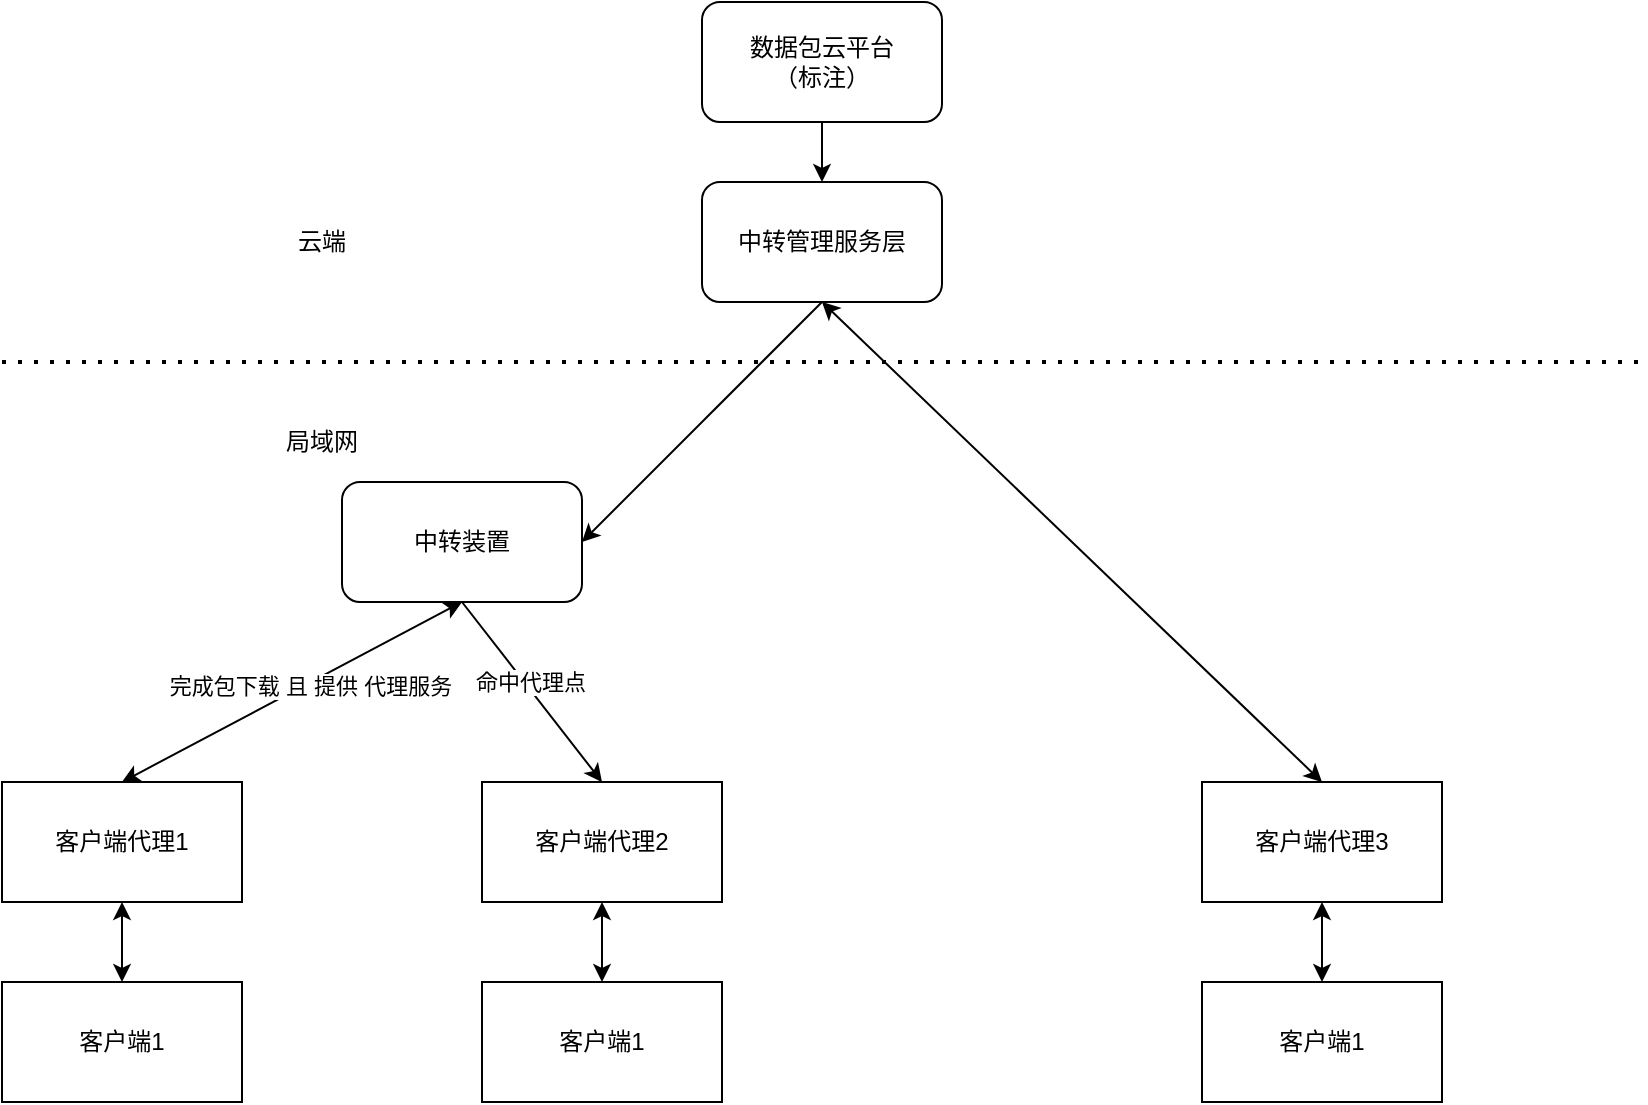 <mxfile version="14.7.4" type="github"><diagram id="tA1-BtXO74qz6d9247cC" name="Page-1"><mxGraphModel dx="2066" dy="1128" grid="1" gridSize="10" guides="1" tooltips="1" connect="1" arrows="1" fold="1" page="1" pageScale="1" pageWidth="827" pageHeight="1169" math="0" shadow="0"><root><mxCell id="0"/><mxCell id="1" parent="0"/><mxCell id="bGlqDA3MX0pg0jxU6W6w-1" value="客户端1" style="rounded=0;whiteSpace=wrap;html=1;" vertex="1" parent="1"><mxGeometry x="10" y="510" width="120" height="60" as="geometry"/></mxCell><mxCell id="bGlqDA3MX0pg0jxU6W6w-4" value="客户端代理1" style="rounded=0;whiteSpace=wrap;html=1;" vertex="1" parent="1"><mxGeometry x="10" y="410" width="120" height="60" as="geometry"/></mxCell><mxCell id="bGlqDA3MX0pg0jxU6W6w-6" value="" style="endArrow=classic;startArrow=classic;html=1;entryX=0.5;entryY=1;entryDx=0;entryDy=0;" edge="1" parent="1" target="bGlqDA3MX0pg0jxU6W6w-4"><mxGeometry width="50" height="50" relative="1" as="geometry"><mxPoint x="70" y="510" as="sourcePoint"/><mxPoint x="30" y="600" as="targetPoint"/></mxGeometry></mxCell><mxCell id="bGlqDA3MX0pg0jxU6W6w-7" value="客户端1" style="rounded=0;whiteSpace=wrap;html=1;" vertex="1" parent="1"><mxGeometry x="250" y="510" width="120" height="60" as="geometry"/></mxCell><mxCell id="bGlqDA3MX0pg0jxU6W6w-8" value="客户端代理2" style="rounded=0;whiteSpace=wrap;html=1;" vertex="1" parent="1"><mxGeometry x="250" y="410" width="120" height="60" as="geometry"/></mxCell><mxCell id="bGlqDA3MX0pg0jxU6W6w-9" value="" style="endArrow=classic;startArrow=classic;html=1;entryX=0.5;entryY=1;entryDx=0;entryDy=0;" edge="1" parent="1" target="bGlqDA3MX0pg0jxU6W6w-8"><mxGeometry width="50" height="50" relative="1" as="geometry"><mxPoint x="310" y="510" as="sourcePoint"/><mxPoint x="270" y="600" as="targetPoint"/></mxGeometry></mxCell><mxCell id="bGlqDA3MX0pg0jxU6W6w-10" value="客户端1" style="rounded=0;whiteSpace=wrap;html=1;" vertex="1" parent="1"><mxGeometry x="610" y="510" width="120" height="60" as="geometry"/></mxCell><mxCell id="bGlqDA3MX0pg0jxU6W6w-11" value="客户端代理3" style="rounded=0;whiteSpace=wrap;html=1;" vertex="1" parent="1"><mxGeometry x="610" y="410" width="120" height="60" as="geometry"/></mxCell><mxCell id="bGlqDA3MX0pg0jxU6W6w-12" value="" style="endArrow=classic;startArrow=classic;html=1;entryX=0.5;entryY=1;entryDx=0;entryDy=0;" edge="1" parent="1" target="bGlqDA3MX0pg0jxU6W6w-11"><mxGeometry width="50" height="50" relative="1" as="geometry"><mxPoint x="670" y="510" as="sourcePoint"/><mxPoint x="630" y="600" as="targetPoint"/></mxGeometry></mxCell><mxCell id="bGlqDA3MX0pg0jxU6W6w-25" value="" style="edgeStyle=orthogonalEdgeStyle;rounded=0;orthogonalLoop=1;jettySize=auto;html=1;" edge="1" parent="1" source="bGlqDA3MX0pg0jxU6W6w-13" target="bGlqDA3MX0pg0jxU6W6w-24"><mxGeometry relative="1" as="geometry"/></mxCell><mxCell id="bGlqDA3MX0pg0jxU6W6w-13" value="数据包云平台&lt;br&gt;（标注）" style="rounded=1;whiteSpace=wrap;html=1;" vertex="1" parent="1"><mxGeometry x="360" y="20" width="120" height="60" as="geometry"/></mxCell><mxCell id="bGlqDA3MX0pg0jxU6W6w-15" value="中转装置" style="rounded=1;whiteSpace=wrap;html=1;" vertex="1" parent="1"><mxGeometry x="180" y="260" width="120" height="60" as="geometry"/></mxCell><mxCell id="bGlqDA3MX0pg0jxU6W6w-18" value="" style="endArrow=classic;startArrow=classic;html=1;entryX=0.5;entryY=1;entryDx=0;entryDy=0;exitX=0.5;exitY=0;exitDx=0;exitDy=0;" edge="1" parent="1" source="bGlqDA3MX0pg0jxU6W6w-4" target="bGlqDA3MX0pg0jxU6W6w-15"><mxGeometry width="50" height="50" relative="1" as="geometry"><mxPoint x="130" y="460" as="sourcePoint"/><mxPoint x="280" y="300" as="targetPoint"/></mxGeometry></mxCell><mxCell id="bGlqDA3MX0pg0jxU6W6w-19" value="完成包下载 且 提供 代理服务" style="edgeLabel;html=1;align=center;verticalAlign=middle;resizable=0;points=[];" vertex="1" connectable="0" parent="bGlqDA3MX0pg0jxU6W6w-18"><mxGeometry x="0.09" y="-1" relative="1" as="geometry"><mxPoint as="offset"/></mxGeometry></mxCell><mxCell id="bGlqDA3MX0pg0jxU6W6w-22" value="" style="endArrow=classic;html=1;exitX=0.5;exitY=1;exitDx=0;exitDy=0;entryX=0.5;entryY=0;entryDx=0;entryDy=0;" edge="1" parent="1" source="bGlqDA3MX0pg0jxU6W6w-15" target="bGlqDA3MX0pg0jxU6W6w-8"><mxGeometry width="50" height="50" relative="1" as="geometry"><mxPoint x="410" y="330" as="sourcePoint"/><mxPoint x="390" y="420" as="targetPoint"/></mxGeometry></mxCell><mxCell id="bGlqDA3MX0pg0jxU6W6w-23" value="命中代理点" style="edgeLabel;html=1;align=center;verticalAlign=middle;resizable=0;points=[];" vertex="1" connectable="0" parent="bGlqDA3MX0pg0jxU6W6w-22"><mxGeometry x="-0.079" y="2" relative="1" as="geometry"><mxPoint as="offset"/></mxGeometry></mxCell><mxCell id="bGlqDA3MX0pg0jxU6W6w-24" value="中转管理服务层" style="rounded=1;whiteSpace=wrap;html=1;" vertex="1" parent="1"><mxGeometry x="360" y="110" width="120" height="60" as="geometry"/></mxCell><mxCell id="bGlqDA3MX0pg0jxU6W6w-26" value="" style="endArrow=classic;html=1;exitX=0.5;exitY=1;exitDx=0;exitDy=0;entryX=1;entryY=0.5;entryDx=0;entryDy=0;" edge="1" parent="1" source="bGlqDA3MX0pg0jxU6W6w-24" target="bGlqDA3MX0pg0jxU6W6w-15"><mxGeometry width="50" height="50" relative="1" as="geometry"><mxPoint x="490" y="370" as="sourcePoint"/><mxPoint x="340" y="270" as="targetPoint"/></mxGeometry></mxCell><mxCell id="bGlqDA3MX0pg0jxU6W6w-28" value="" style="endArrow=classic;startArrow=classic;html=1;entryX=0.5;entryY=1;entryDx=0;entryDy=0;exitX=0.5;exitY=0;exitDx=0;exitDy=0;" edge="1" parent="1" source="bGlqDA3MX0pg0jxU6W6w-11" target="bGlqDA3MX0pg0jxU6W6w-24"><mxGeometry width="50" height="50" relative="1" as="geometry"><mxPoint x="670" y="420" as="sourcePoint"/><mxPoint x="620" y="300" as="targetPoint"/></mxGeometry></mxCell><mxCell id="bGlqDA3MX0pg0jxU6W6w-29" value="" style="endArrow=none;dashed=1;html=1;dashPattern=1 3;strokeWidth=2;" edge="1" parent="1"><mxGeometry width="50" height="50" relative="1" as="geometry"><mxPoint x="10" y="200" as="sourcePoint"/><mxPoint x="830" y="200" as="targetPoint"/></mxGeometry></mxCell><mxCell id="bGlqDA3MX0pg0jxU6W6w-30" value="云端" style="text;html=1;strokeColor=none;fillColor=none;align=center;verticalAlign=middle;whiteSpace=wrap;rounded=0;" vertex="1" parent="1"><mxGeometry x="150" y="130" width="40" height="20" as="geometry"/></mxCell><mxCell id="bGlqDA3MX0pg0jxU6W6w-31" value="局域网" style="text;html=1;strokeColor=none;fillColor=none;align=center;verticalAlign=middle;whiteSpace=wrap;rounded=0;" vertex="1" parent="1"><mxGeometry x="150" y="230" width="40" height="20" as="geometry"/></mxCell></root></mxGraphModel></diagram></mxfile>
